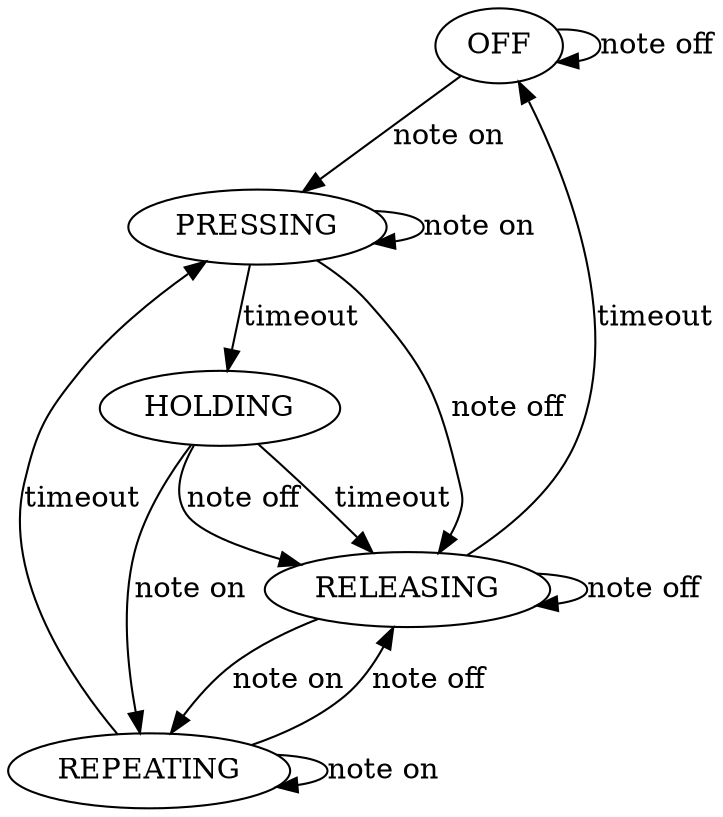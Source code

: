 digraph {
  OFF -> PRESSING ["label" = "note on"]
  OFF -> OFF ["label" = "note off"]

  PRESSING -> PRESSING ["label" = "note on"]
  PRESSING -> RELEASING ["label" = "note off"]
  PRESSING -> HOLDING ["label" = "timeout"]

  HOLDING -> REPEATING ["label" = "note on"]
  HOLDING -> RELEASING ["label" = "note off"]
  HOLDING -> RELEASING ["label" = "timeout"]

  RELEASING -> REPEATING ["label" = "note on"]
  RELEASING -> RELEASING ["label" = "note off"]
  RELEASING -> OFF ["label" = "timeout"]

  REPEATING -> REPEATING ["label" = "note on"]
  REPEATING -> RELEASING ["label" = "note off"]
  REPEATING -> PRESSING ["label" = "timeout"]
}
